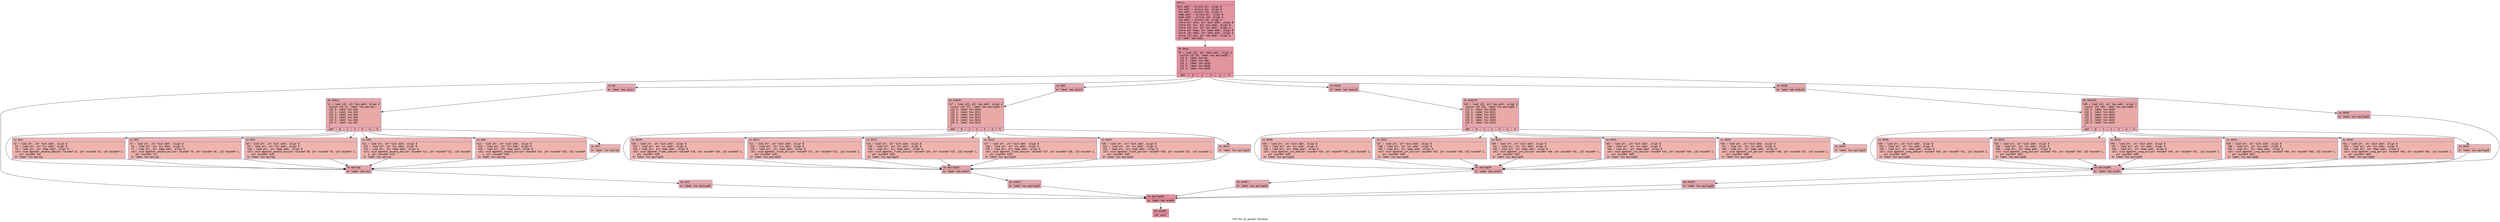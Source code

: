 digraph "CFG for 'gs_gather' function" {
	label="CFG for 'gs_gather' function";

	Node0x55e011c9d270 [shape=record,color="#b70d28ff", style=filled, fillcolor="#b70d2870" fontname="Courier",label="{entry:\l|  %out.addr = alloca ptr, align 8\l  %in.addr = alloca ptr, align 8\l  %vn.addr = alloca i32, align 4\l  %map.addr = alloca ptr, align 8\l  %dom.addr = alloca i32, align 4\l  %op.addr = alloca i32, align 4\l  store ptr %out, ptr %out.addr, align 8\l  store ptr %in, ptr %in.addr, align 8\l  store i32 %vn, ptr %vn.addr, align 4\l  store ptr %map, ptr %map.addr, align 8\l  store i32 %dom, ptr %dom.addr, align 4\l  store i32 %op, ptr %op.addr, align 4\l  br label %do.body\l}"];
	Node0x55e011c9d270 -> Node0x55e011c9df00[tooltip="entry -> do.body\nProbability 100.00%" ];
	Node0x55e011c9df00 [shape=record,color="#b70d28ff", style=filled, fillcolor="#b70d2870" fontname="Courier",label="{do.body:\l|  %0 = load i32, ptr %dom.addr, align 4\l  switch i32 %0, label %sw.epilog39 [\l    i32 0, label %sw.bb\l    i32 1, label %sw.bb8\l    i32 2, label %sw.bb18\l    i32 3, label %sw.bb28\l    i32 4, label %sw.bb38\l  ]\l|{<s0>def|<s1>0|<s2>1|<s3>2|<s4>3|<s5>4}}"];
	Node0x55e011c9df00:s0 -> Node0x55e011c9e040[tooltip="do.body -> sw.epilog39\nProbability 16.67%" ];
	Node0x55e011c9df00:s1 -> Node0x55e011c9e0c0[tooltip="do.body -> sw.bb\nProbability 16.67%" ];
	Node0x55e011c9df00:s2 -> Node0x55e011c9e110[tooltip="do.body -> sw.bb8\nProbability 16.67%" ];
	Node0x55e011c9df00:s3 -> Node0x55e011c9e180[tooltip="do.body -> sw.bb18\nProbability 16.67%" ];
	Node0x55e011c9df00:s4 -> Node0x55e011c9e1f0[tooltip="do.body -> sw.bb28\nProbability 16.67%" ];
	Node0x55e011c9df00:s5 -> Node0x55e011c9e260[tooltip="do.body -> sw.bb38\nProbability 16.67%" ];
	Node0x55e011c9e0c0 [shape=record,color="#3d50c3ff", style=filled, fillcolor="#ca3b3770" fontname="Courier",label="{sw.bb:\l|  br label %do.body1\l}"];
	Node0x55e011c9e0c0 -> Node0x55e011c9e4c0[tooltip="sw.bb -> do.body1\nProbability 100.00%" ];
	Node0x55e011c9e4c0 [shape=record,color="#3d50c3ff", style=filled, fillcolor="#ca3b3770" fontname="Courier",label="{do.body1:\l|  %1 = load i32, ptr %op.addr, align 4\l  switch i32 %1, label %sw.epilog [\l    i32 0, label %sw.bb2\l    i32 1, label %sw.bb3\l    i32 2, label %sw.bb4\l    i32 3, label %sw.bb5\l    i32 4, label %sw.bb6\l    i32 5, label %sw.bb7\l  ]\l|{<s0>def|<s1>0|<s2>1|<s3>2|<s4>3|<s5>4|<s6>5}}"];
	Node0x55e011c9e4c0:s0 -> Node0x55e011c9e630[tooltip="do.body1 -> sw.epilog\nProbability 14.29%" ];
	Node0x55e011c9e4c0:s1 -> Node0x55e011c9e6b0[tooltip="do.body1 -> sw.bb2\nProbability 14.29%" ];
	Node0x55e011c9e4c0:s2 -> Node0x55e011c9e780[tooltip="do.body1 -> sw.bb3\nProbability 14.29%" ];
	Node0x55e011c9e4c0:s3 -> Node0x55e011c9e850[tooltip="do.body1 -> sw.bb4\nProbability 14.29%" ];
	Node0x55e011c9e4c0:s4 -> Node0x55e011c9daa0[tooltip="do.body1 -> sw.bb5\nProbability 14.29%" ];
	Node0x55e011c9e4c0:s5 -> Node0x55e011c9db70[tooltip="do.body1 -> sw.bb6\nProbability 14.29%" ];
	Node0x55e011c9e4c0:s6 -> Node0x55e011c9ec40[tooltip="do.body1 -> sw.bb7\nProbability 14.29%" ];
	Node0x55e011c9e6b0 [shape=record,color="#3d50c3ff", style=filled, fillcolor="#d8564670" fontname="Courier",label="{sw.bb2:\l|  %2 = load ptr, ptr %out.addr, align 8\l  %3 = load ptr, ptr %in.addr, align 8\l  %4 = load ptr, ptr %map.addr, align 8\l  call void @gather_double_add(ptr noundef %2, ptr noundef %3, i32 noundef 1,\l... ptr noundef %4)\l  br label %sw.epilog\l}"];
	Node0x55e011c9e6b0 -> Node0x55e011c9e630[tooltip="sw.bb2 -> sw.epilog\nProbability 100.00%" ];
	Node0x55e011c9e780 [shape=record,color="#3d50c3ff", style=filled, fillcolor="#d8564670" fontname="Courier",label="{sw.bb3:\l|  %5 = load ptr, ptr %out.addr, align 8\l  %6 = load ptr, ptr %in.addr, align 8\l  %7 = load ptr, ptr %map.addr, align 8\l  call void @gather_double_mul(ptr noundef %5, ptr noundef %6, i32 noundef 1,\l... ptr noundef %7)\l  br label %sw.epilog\l}"];
	Node0x55e011c9e780 -> Node0x55e011c9e630[tooltip="sw.bb3 -> sw.epilog\nProbability 100.00%" ];
	Node0x55e011c9e850 [shape=record,color="#3d50c3ff", style=filled, fillcolor="#d8564670" fontname="Courier",label="{sw.bb4:\l|  %8 = load ptr, ptr %out.addr, align 8\l  %9 = load ptr, ptr %in.addr, align 8\l  %10 = load ptr, ptr %map.addr, align 8\l  call void @gather_double_min(ptr noundef %8, ptr noundef %9, i32 noundef 1,\l... ptr noundef %10)\l  br label %sw.epilog\l}"];
	Node0x55e011c9e850 -> Node0x55e011c9e630[tooltip="sw.bb4 -> sw.epilog\nProbability 100.00%" ];
	Node0x55e011c9daa0 [shape=record,color="#3d50c3ff", style=filled, fillcolor="#d8564670" fontname="Courier",label="{sw.bb5:\l|  %11 = load ptr, ptr %out.addr, align 8\l  %12 = load ptr, ptr %in.addr, align 8\l  %13 = load ptr, ptr %map.addr, align 8\l  call void @gather_double_max(ptr noundef %11, ptr noundef %12, i32 noundef\l... 1, ptr noundef %13)\l  br label %sw.epilog\l}"];
	Node0x55e011c9daa0 -> Node0x55e011c9e630[tooltip="sw.bb5 -> sw.epilog\nProbability 100.00%" ];
	Node0x55e011c9db70 [shape=record,color="#3d50c3ff", style=filled, fillcolor="#d8564670" fontname="Courier",label="{sw.bb6:\l|  %14 = load ptr, ptr %out.addr, align 8\l  %15 = load ptr, ptr %in.addr, align 8\l  %16 = load ptr, ptr %map.addr, align 8\l  call void @gather_double_bpr(ptr noundef %14, ptr noundef %15, i32 noundef\l... 1, ptr noundef %16)\l  br label %sw.epilog\l}"];
	Node0x55e011c9db70 -> Node0x55e011c9e630[tooltip="sw.bb6 -> sw.epilog\nProbability 100.00%" ];
	Node0x55e011c9ec40 [shape=record,color="#3d50c3ff", style=filled, fillcolor="#d8564670" fontname="Courier",label="{sw.bb7:\l|  br label %sw.epilog\l}"];
	Node0x55e011c9ec40 -> Node0x55e011c9e630[tooltip="sw.bb7 -> sw.epilog\nProbability 100.00%" ];
	Node0x55e011c9e630 [shape=record,color="#3d50c3ff", style=filled, fillcolor="#ca3b3770" fontname="Courier",label="{sw.epilog:\l|  br label %do.end\l}"];
	Node0x55e011c9e630 -> Node0x55e011ca0390[tooltip="sw.epilog -> do.end\nProbability 100.00%" ];
	Node0x55e011ca0390 [shape=record,color="#3d50c3ff", style=filled, fillcolor="#ca3b3770" fontname="Courier",label="{do.end:\l|  br label %sw.epilog39\l}"];
	Node0x55e011ca0390 -> Node0x55e011c9e040[tooltip="do.end -> sw.epilog39\nProbability 100.00%" ];
	Node0x55e011c9e110 [shape=record,color="#3d50c3ff", style=filled, fillcolor="#ca3b3770" fontname="Courier",label="{sw.bb8:\l|  br label %do.body9\l}"];
	Node0x55e011c9e110 -> Node0x55e011ca04c0[tooltip="sw.bb8 -> do.body9\nProbability 100.00%" ];
	Node0x55e011ca04c0 [shape=record,color="#3d50c3ff", style=filled, fillcolor="#ca3b3770" fontname="Courier",label="{do.body9:\l|  %17 = load i32, ptr %op.addr, align 4\l  switch i32 %17, label %sw.epilog16 [\l    i32 0, label %sw.bb10\l    i32 1, label %sw.bb11\l    i32 2, label %sw.bb12\l    i32 3, label %sw.bb13\l    i32 4, label %sw.bb14\l    i32 5, label %sw.bb15\l  ]\l|{<s0>def|<s1>0|<s2>1|<s3>2|<s4>3|<s5>4|<s6>5}}"];
	Node0x55e011ca04c0:s0 -> Node0x55e011ca0600[tooltip="do.body9 -> sw.epilog16\nProbability 14.29%" ];
	Node0x55e011ca04c0:s1 -> Node0x55e011ca0650[tooltip="do.body9 -> sw.bb10\nProbability 14.29%" ];
	Node0x55e011ca04c0:s2 -> Node0x55e011ca06c0[tooltip="do.body9 -> sw.bb11\nProbability 14.29%" ];
	Node0x55e011ca04c0:s3 -> Node0x55e011ca0730[tooltip="do.body9 -> sw.bb12\nProbability 14.29%" ];
	Node0x55e011ca04c0:s4 -> Node0x55e011ca0800[tooltip="do.body9 -> sw.bb13\nProbability 14.29%" ];
	Node0x55e011ca04c0:s5 -> Node0x55e011ca08d0[tooltip="do.body9 -> sw.bb14\nProbability 14.29%" ];
	Node0x55e011ca04c0:s6 -> Node0x55e011ca09a0[tooltip="do.body9 -> sw.bb15\nProbability 14.29%" ];
	Node0x55e011ca0650 [shape=record,color="#3d50c3ff", style=filled, fillcolor="#d8564670" fontname="Courier",label="{sw.bb10:\l|  %18 = load ptr, ptr %out.addr, align 8\l  %19 = load ptr, ptr %in.addr, align 8\l  %20 = load ptr, ptr %map.addr, align 8\l  call void @gather_float_add(ptr noundef %18, ptr noundef %19, i32 noundef 1,\l... ptr noundef %20)\l  br label %sw.epilog16\l}"];
	Node0x55e011ca0650 -> Node0x55e011ca0600[tooltip="sw.bb10 -> sw.epilog16\nProbability 100.00%" ];
	Node0x55e011ca06c0 [shape=record,color="#3d50c3ff", style=filled, fillcolor="#d8564670" fontname="Courier",label="{sw.bb11:\l|  %21 = load ptr, ptr %out.addr, align 8\l  %22 = load ptr, ptr %in.addr, align 8\l  %23 = load ptr, ptr %map.addr, align 8\l  call void @gather_float_mul(ptr noundef %21, ptr noundef %22, i32 noundef 1,\l... ptr noundef %23)\l  br label %sw.epilog16\l}"];
	Node0x55e011ca06c0 -> Node0x55e011ca0600[tooltip="sw.bb11 -> sw.epilog16\nProbability 100.00%" ];
	Node0x55e011ca0730 [shape=record,color="#3d50c3ff", style=filled, fillcolor="#d8564670" fontname="Courier",label="{sw.bb12:\l|  %24 = load ptr, ptr %out.addr, align 8\l  %25 = load ptr, ptr %in.addr, align 8\l  %26 = load ptr, ptr %map.addr, align 8\l  call void @gather_float_min(ptr noundef %24, ptr noundef %25, i32 noundef 1,\l... ptr noundef %26)\l  br label %sw.epilog16\l}"];
	Node0x55e011ca0730 -> Node0x55e011ca0600[tooltip="sw.bb12 -> sw.epilog16\nProbability 100.00%" ];
	Node0x55e011ca0800 [shape=record,color="#3d50c3ff", style=filled, fillcolor="#d8564670" fontname="Courier",label="{sw.bb13:\l|  %27 = load ptr, ptr %out.addr, align 8\l  %28 = load ptr, ptr %in.addr, align 8\l  %29 = load ptr, ptr %map.addr, align 8\l  call void @gather_float_max(ptr noundef %27, ptr noundef %28, i32 noundef 1,\l... ptr noundef %29)\l  br label %sw.epilog16\l}"];
	Node0x55e011ca0800 -> Node0x55e011ca0600[tooltip="sw.bb13 -> sw.epilog16\nProbability 100.00%" ];
	Node0x55e011ca08d0 [shape=record,color="#3d50c3ff", style=filled, fillcolor="#d8564670" fontname="Courier",label="{sw.bb14:\l|  %30 = load ptr, ptr %out.addr, align 8\l  %31 = load ptr, ptr %in.addr, align 8\l  %32 = load ptr, ptr %map.addr, align 8\l  call void @gather_float_bpr(ptr noundef %30, ptr noundef %31, i32 noundef 1,\l... ptr noundef %32)\l  br label %sw.epilog16\l}"];
	Node0x55e011ca08d0 -> Node0x55e011ca0600[tooltip="sw.bb14 -> sw.epilog16\nProbability 100.00%" ];
	Node0x55e011ca09a0 [shape=record,color="#3d50c3ff", style=filled, fillcolor="#d8564670" fontname="Courier",label="{sw.bb15:\l|  br label %sw.epilog16\l}"];
	Node0x55e011ca09a0 -> Node0x55e011ca0600[tooltip="sw.bb15 -> sw.epilog16\nProbability 100.00%" ];
	Node0x55e011ca0600 [shape=record,color="#3d50c3ff", style=filled, fillcolor="#ca3b3770" fontname="Courier",label="{sw.epilog16:\l|  br label %do.end17\l}"];
	Node0x55e011ca0600 -> Node0x55e011ca20f0[tooltip="sw.epilog16 -> do.end17\nProbability 100.00%" ];
	Node0x55e011ca20f0 [shape=record,color="#3d50c3ff", style=filled, fillcolor="#ca3b3770" fontname="Courier",label="{do.end17:\l|  br label %sw.epilog39\l}"];
	Node0x55e011ca20f0 -> Node0x55e011c9e040[tooltip="do.end17 -> sw.epilog39\nProbability 100.00%" ];
	Node0x55e011c9e180 [shape=record,color="#3d50c3ff", style=filled, fillcolor="#ca3b3770" fontname="Courier",label="{sw.bb18:\l|  br label %do.body19\l}"];
	Node0x55e011c9e180 -> Node0x55e011ca2220[tooltip="sw.bb18 -> do.body19\nProbability 100.00%" ];
	Node0x55e011ca2220 [shape=record,color="#3d50c3ff", style=filled, fillcolor="#ca3b3770" fontname="Courier",label="{do.body19:\l|  %33 = load i32, ptr %op.addr, align 4\l  switch i32 %33, label %sw.epilog26 [\l    i32 0, label %sw.bb20\l    i32 1, label %sw.bb21\l    i32 2, label %sw.bb22\l    i32 3, label %sw.bb23\l    i32 4, label %sw.bb24\l    i32 5, label %sw.bb25\l  ]\l|{<s0>def|<s1>0|<s2>1|<s3>2|<s4>3|<s5>4|<s6>5}}"];
	Node0x55e011ca2220:s0 -> Node0x55e011ca2360[tooltip="do.body19 -> sw.epilog26\nProbability 14.29%" ];
	Node0x55e011ca2220:s1 -> Node0x55e011ca23e0[tooltip="do.body19 -> sw.bb20\nProbability 14.29%" ];
	Node0x55e011ca2220:s2 -> Node0x55e011ca2430[tooltip="do.body19 -> sw.bb21\nProbability 14.29%" ];
	Node0x55e011ca2220:s3 -> Node0x55e011ca24a0[tooltip="do.body19 -> sw.bb22\nProbability 14.29%" ];
	Node0x55e011ca2220:s4 -> Node0x55e011ca2570[tooltip="do.body19 -> sw.bb23\nProbability 14.29%" ];
	Node0x55e011ca2220:s5 -> Node0x55e011ca2640[tooltip="do.body19 -> sw.bb24\nProbability 14.29%" ];
	Node0x55e011ca2220:s6 -> Node0x55e011ca2710[tooltip="do.body19 -> sw.bb25\nProbability 14.29%" ];
	Node0x55e011ca23e0 [shape=record,color="#3d50c3ff", style=filled, fillcolor="#d8564670" fontname="Courier",label="{sw.bb20:\l|  %34 = load ptr, ptr %out.addr, align 8\l  %35 = load ptr, ptr %in.addr, align 8\l  %36 = load ptr, ptr %map.addr, align 8\l  call void @gather_int_add(ptr noundef %34, ptr noundef %35, i32 noundef 1,\l... ptr noundef %36)\l  br label %sw.epilog26\l}"];
	Node0x55e011ca23e0 -> Node0x55e011ca2360[tooltip="sw.bb20 -> sw.epilog26\nProbability 100.00%" ];
	Node0x55e011ca2430 [shape=record,color="#3d50c3ff", style=filled, fillcolor="#d8564670" fontname="Courier",label="{sw.bb21:\l|  %37 = load ptr, ptr %out.addr, align 8\l  %38 = load ptr, ptr %in.addr, align 8\l  %39 = load ptr, ptr %map.addr, align 8\l  call void @gather_int_mul(ptr noundef %37, ptr noundef %38, i32 noundef 1,\l... ptr noundef %39)\l  br label %sw.epilog26\l}"];
	Node0x55e011ca2430 -> Node0x55e011ca2360[tooltip="sw.bb21 -> sw.epilog26\nProbability 100.00%" ];
	Node0x55e011ca24a0 [shape=record,color="#3d50c3ff", style=filled, fillcolor="#d8564670" fontname="Courier",label="{sw.bb22:\l|  %40 = load ptr, ptr %out.addr, align 8\l  %41 = load ptr, ptr %in.addr, align 8\l  %42 = load ptr, ptr %map.addr, align 8\l  call void @gather_int_min(ptr noundef %40, ptr noundef %41, i32 noundef 1,\l... ptr noundef %42)\l  br label %sw.epilog26\l}"];
	Node0x55e011ca24a0 -> Node0x55e011ca2360[tooltip="sw.bb22 -> sw.epilog26\nProbability 100.00%" ];
	Node0x55e011ca2570 [shape=record,color="#3d50c3ff", style=filled, fillcolor="#d8564670" fontname="Courier",label="{sw.bb23:\l|  %43 = load ptr, ptr %out.addr, align 8\l  %44 = load ptr, ptr %in.addr, align 8\l  %45 = load ptr, ptr %map.addr, align 8\l  call void @gather_int_max(ptr noundef %43, ptr noundef %44, i32 noundef 1,\l... ptr noundef %45)\l  br label %sw.epilog26\l}"];
	Node0x55e011ca2570 -> Node0x55e011ca2360[tooltip="sw.bb23 -> sw.epilog26\nProbability 100.00%" ];
	Node0x55e011ca2640 [shape=record,color="#3d50c3ff", style=filled, fillcolor="#d8564670" fontname="Courier",label="{sw.bb24:\l|  %46 = load ptr, ptr %out.addr, align 8\l  %47 = load ptr, ptr %in.addr, align 8\l  %48 = load ptr, ptr %map.addr, align 8\l  call void @gather_int_bpr(ptr noundef %46, ptr noundef %47, i32 noundef 1,\l... ptr noundef %48)\l  br label %sw.epilog26\l}"];
	Node0x55e011ca2640 -> Node0x55e011ca2360[tooltip="sw.bb24 -> sw.epilog26\nProbability 100.00%" ];
	Node0x55e011ca2710 [shape=record,color="#3d50c3ff", style=filled, fillcolor="#d8564670" fontname="Courier",label="{sw.bb25:\l|  br label %sw.epilog26\l}"];
	Node0x55e011ca2710 -> Node0x55e011ca2360[tooltip="sw.bb25 -> sw.epilog26\nProbability 100.00%" ];
	Node0x55e011ca2360 [shape=record,color="#3d50c3ff", style=filled, fillcolor="#ca3b3770" fontname="Courier",label="{sw.epilog26:\l|  br label %do.end27\l}"];
	Node0x55e011ca2360 -> Node0x55e011ca45c0[tooltip="sw.epilog26 -> do.end27\nProbability 100.00%" ];
	Node0x55e011ca45c0 [shape=record,color="#3d50c3ff", style=filled, fillcolor="#ca3b3770" fontname="Courier",label="{do.end27:\l|  br label %sw.epilog39\l}"];
	Node0x55e011ca45c0 -> Node0x55e011c9e040[tooltip="do.end27 -> sw.epilog39\nProbability 100.00%" ];
	Node0x55e011c9e1f0 [shape=record,color="#3d50c3ff", style=filled, fillcolor="#ca3b3770" fontname="Courier",label="{sw.bb28:\l|  br label %do.body29\l}"];
	Node0x55e011c9e1f0 -> Node0x55e011ca46f0[tooltip="sw.bb28 -> do.body29\nProbability 100.00%" ];
	Node0x55e011ca46f0 [shape=record,color="#3d50c3ff", style=filled, fillcolor="#ca3b3770" fontname="Courier",label="{do.body29:\l|  %49 = load i32, ptr %op.addr, align 4\l  switch i32 %49, label %sw.epilog36 [\l    i32 0, label %sw.bb30\l    i32 1, label %sw.bb31\l    i32 2, label %sw.bb32\l    i32 3, label %sw.bb33\l    i32 4, label %sw.bb34\l    i32 5, label %sw.bb35\l  ]\l|{<s0>def|<s1>0|<s2>1|<s3>2|<s4>3|<s5>4|<s6>5}}"];
	Node0x55e011ca46f0:s0 -> Node0x55e011ca4860[tooltip="do.body29 -> sw.epilog36\nProbability 14.29%" ];
	Node0x55e011ca46f0:s1 -> Node0x55e011ca4f00[tooltip="do.body29 -> sw.bb30\nProbability 14.29%" ];
	Node0x55e011ca46f0:s2 -> Node0x55e011ca4f50[tooltip="do.body29 -> sw.bb31\nProbability 14.29%" ];
	Node0x55e011ca46f0:s3 -> Node0x55e011ca4fa0[tooltip="do.body29 -> sw.bb32\nProbability 14.29%" ];
	Node0x55e011ca46f0:s4 -> Node0x55e011ca5070[tooltip="do.body29 -> sw.bb33\nProbability 14.29%" ];
	Node0x55e011ca46f0:s5 -> Node0x55e011ca5140[tooltip="do.body29 -> sw.bb34\nProbability 14.29%" ];
	Node0x55e011ca46f0:s6 -> Node0x55e011ca5210[tooltip="do.body29 -> sw.bb35\nProbability 14.29%" ];
	Node0x55e011ca4f00 [shape=record,color="#3d50c3ff", style=filled, fillcolor="#d8564670" fontname="Courier",label="{sw.bb30:\l|  %50 = load ptr, ptr %out.addr, align 8\l  %51 = load ptr, ptr %in.addr, align 8\l  %52 = load ptr, ptr %map.addr, align 8\l  call void @gather_long_add(ptr noundef %50, ptr noundef %51, i32 noundef 1,\l... ptr noundef %52)\l  br label %sw.epilog36\l}"];
	Node0x55e011ca4f00 -> Node0x55e011ca4860[tooltip="sw.bb30 -> sw.epilog36\nProbability 100.00%" ];
	Node0x55e011ca4f50 [shape=record,color="#3d50c3ff", style=filled, fillcolor="#d8564670" fontname="Courier",label="{sw.bb31:\l|  %53 = load ptr, ptr %out.addr, align 8\l  %54 = load ptr, ptr %in.addr, align 8\l  %55 = load ptr, ptr %map.addr, align 8\l  call void @gather_long_mul(ptr noundef %53, ptr noundef %54, i32 noundef 1,\l... ptr noundef %55)\l  br label %sw.epilog36\l}"];
	Node0x55e011ca4f50 -> Node0x55e011ca4860[tooltip="sw.bb31 -> sw.epilog36\nProbability 100.00%" ];
	Node0x55e011ca4fa0 [shape=record,color="#3d50c3ff", style=filled, fillcolor="#d8564670" fontname="Courier",label="{sw.bb32:\l|  %56 = load ptr, ptr %out.addr, align 8\l  %57 = load ptr, ptr %in.addr, align 8\l  %58 = load ptr, ptr %map.addr, align 8\l  call void @gather_long_min(ptr noundef %56, ptr noundef %57, i32 noundef 1,\l... ptr noundef %58)\l  br label %sw.epilog36\l}"];
	Node0x55e011ca4fa0 -> Node0x55e011ca4860[tooltip="sw.bb32 -> sw.epilog36\nProbability 100.00%" ];
	Node0x55e011ca5070 [shape=record,color="#3d50c3ff", style=filled, fillcolor="#d8564670" fontname="Courier",label="{sw.bb33:\l|  %59 = load ptr, ptr %out.addr, align 8\l  %60 = load ptr, ptr %in.addr, align 8\l  %61 = load ptr, ptr %map.addr, align 8\l  call void @gather_long_max(ptr noundef %59, ptr noundef %60, i32 noundef 1,\l... ptr noundef %61)\l  br label %sw.epilog36\l}"];
	Node0x55e011ca5070 -> Node0x55e011ca4860[tooltip="sw.bb33 -> sw.epilog36\nProbability 100.00%" ];
	Node0x55e011ca5140 [shape=record,color="#3d50c3ff", style=filled, fillcolor="#d8564670" fontname="Courier",label="{sw.bb34:\l|  %62 = load ptr, ptr %out.addr, align 8\l  %63 = load ptr, ptr %in.addr, align 8\l  %64 = load ptr, ptr %map.addr, align 8\l  call void @gather_long_bpr(ptr noundef %62, ptr noundef %63, i32 noundef 1,\l... ptr noundef %64)\l  br label %sw.epilog36\l}"];
	Node0x55e011ca5140 -> Node0x55e011ca4860[tooltip="sw.bb34 -> sw.epilog36\nProbability 100.00%" ];
	Node0x55e011ca5210 [shape=record,color="#3d50c3ff", style=filled, fillcolor="#d8564670" fontname="Courier",label="{sw.bb35:\l|  br label %sw.epilog36\l}"];
	Node0x55e011ca5210 -> Node0x55e011ca4860[tooltip="sw.bb35 -> sw.epilog36\nProbability 100.00%" ];
	Node0x55e011ca4860 [shape=record,color="#3d50c3ff", style=filled, fillcolor="#ca3b3770" fontname="Courier",label="{sw.epilog36:\l|  br label %do.end37\l}"];
	Node0x55e011ca4860 -> Node0x55e011ca68b0[tooltip="sw.epilog36 -> do.end37\nProbability 100.00%" ];
	Node0x55e011ca68b0 [shape=record,color="#3d50c3ff", style=filled, fillcolor="#ca3b3770" fontname="Courier",label="{do.end37:\l|  br label %sw.epilog39\l}"];
	Node0x55e011ca68b0 -> Node0x55e011c9e040[tooltip="do.end37 -> sw.epilog39\nProbability 100.00%" ];
	Node0x55e011c9e260 [shape=record,color="#3d50c3ff", style=filled, fillcolor="#ca3b3770" fontname="Courier",label="{sw.bb38:\l|  br label %sw.epilog39\l}"];
	Node0x55e011c9e260 -> Node0x55e011c9e040[tooltip="sw.bb38 -> sw.epilog39\nProbability 100.00%" ];
	Node0x55e011c9e040 [shape=record,color="#b70d28ff", style=filled, fillcolor="#b70d2870" fontname="Courier",label="{sw.epilog39:\l|  br label %do.end40\l}"];
	Node0x55e011c9e040 -> Node0x55e011ca6a50[tooltip="sw.epilog39 -> do.end40\nProbability 100.00%" ];
	Node0x55e011ca6a50 [shape=record,color="#b70d28ff", style=filled, fillcolor="#b70d2870" fontname="Courier",label="{do.end40:\l|  ret void\l}"];
}
